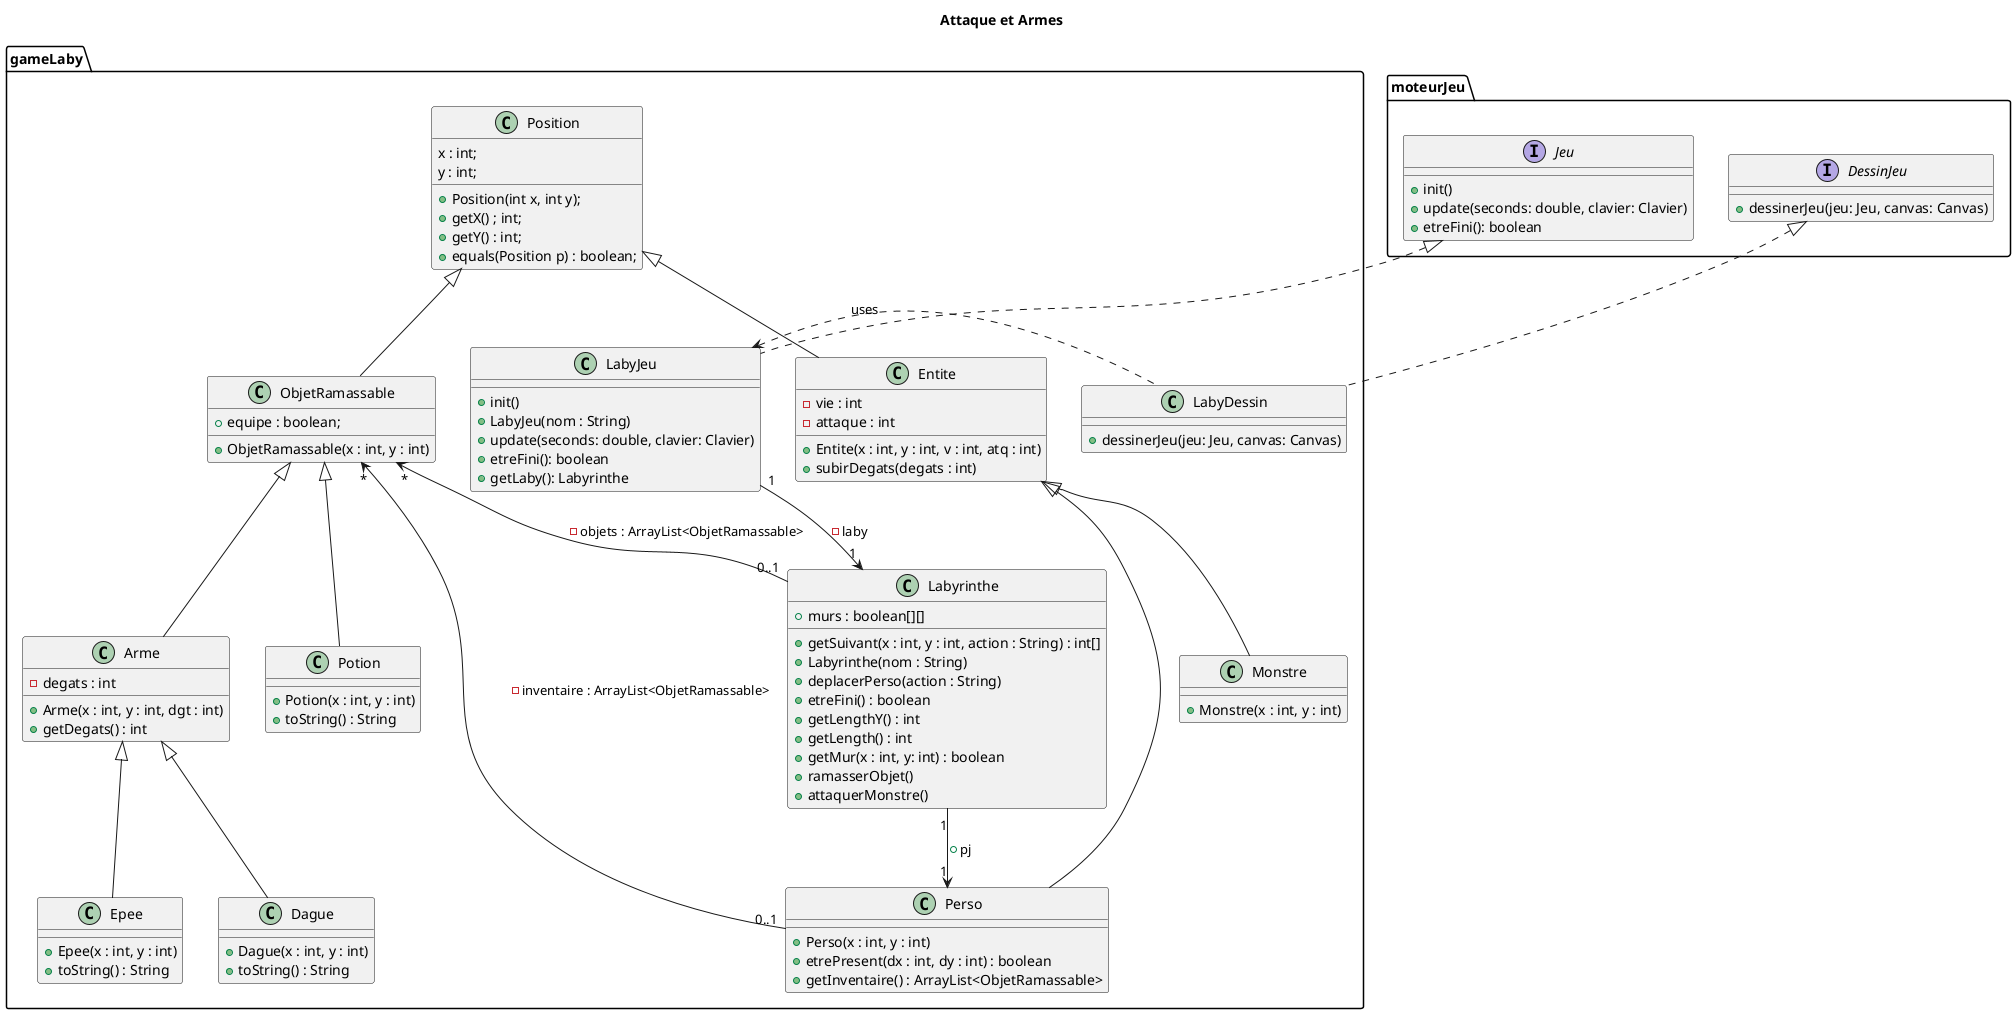 @startuml
title Attaque et Armes

'''classe'''


package moteurJeu {

interface Jeu{
+ init()
+ update(seconds: double, clavier: Clavier)
+ etreFini(): boolean
}


interface DessinJeu {
+ dessinerJeu(jeu: Jeu, canvas: Canvas)
}
}


package gameLaby {


class Labyrinthe{
  + murs : boolean[][]
  + getSuivant(x : int, y : int, action : String) : int[]
  + Labyrinthe(nom : String)
  + deplacerPerso(action : String)
  + etreFini() : boolean
  + getLengthY() : int
  + getLength() : int
  + getMur(x : int, y: int) : boolean
  + ramasserObjet()
  + attaquerMonstre()
}


class ObjetRamassable {
    + equipe : boolean;
    + ObjetRamassable(x : int, y : int)
}

class Potion{
    + Potion(x : int, y : int)
    + toString() : String
}

class Arme {
    - degats : int
    + Arme(x : int, y : int, dgt : int)
    + getDegats() : int
}

class Dague {
    + Dague(x : int, y : int)
    + toString() : String
}

class Epee{
    + Epee(x : int, y : int)
    + toString() : String
}

class Position {
    x : int;
    y : int;
    + Position(int x, int y);
    + getX() ; int;
    + getY() : int;
    + equals(Position p) : boolean;
}

class Perso {
  + Perso(x : int, y : int)
  + etrePresent(dx : int, dy : int) : boolean
  + getInventaire() : ArrayList<ObjetRamassable>
}

class Entite {
    - vie : int
    - attaque : int
    + Entite(x : int, y : int, v : int, atq : int)
    + subirDegats(degats : int)
}

class Monstre {
  + Monstre(x : int, y : int)
}

class LabyJeu{
+ init()
+ LabyJeu(nom : String)
+ update(seconds: double, clavier: Clavier)
+ etreFini(): boolean
+ getLaby(): Labyrinthe
}

class LabyDessin{
+ dessinerJeu(jeu: Jeu, canvas: Canvas)
}
}


LabyJeu "1" --> "1" Labyrinthe : -laby
DessinJeu <|.. LabyDessin
Jeu <|.. LabyJeu
Labyrinthe "1" --> "1" Perso: + pj
LabyJeu <. LabyDessin:uses

ObjetRamassable "*" <-- "0..1" Perso: -inventaire : ArrayList<ObjetRamassable>
ObjetRamassable "*" <-- "0..1" Labyrinthe: -objets : ArrayList<ObjetRamassable>
ObjetRamassable  <|-- "Potion"
ObjetRamassable  <|-- "Arme"
Arme <|-- "Epee"
Arme <|-- "Dague"

Position <|--  ObjetRamassable
Position <|-- Entite
Entite <|-- Monstre
Entite <|-- Perso



@enduml